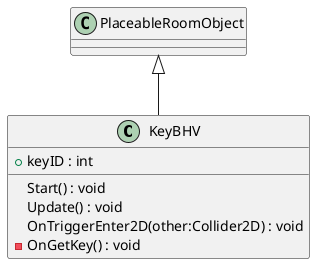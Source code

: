 @startuml
class KeyBHV {
    + keyID : int
    Start() : void
    Update() : void
    OnTriggerEnter2D(other:Collider2D) : void
    - OnGetKey() : void
}
PlaceableRoomObject <|-- KeyBHV
@enduml
